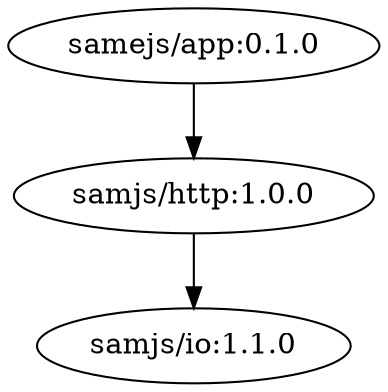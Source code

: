 digraph "example1" {
    "samejs/app:0.1.0" -> "samjs/http:1.0.0"
    "samjs/http:1.0.0" -> "samjs/io:1.1.0"
}
